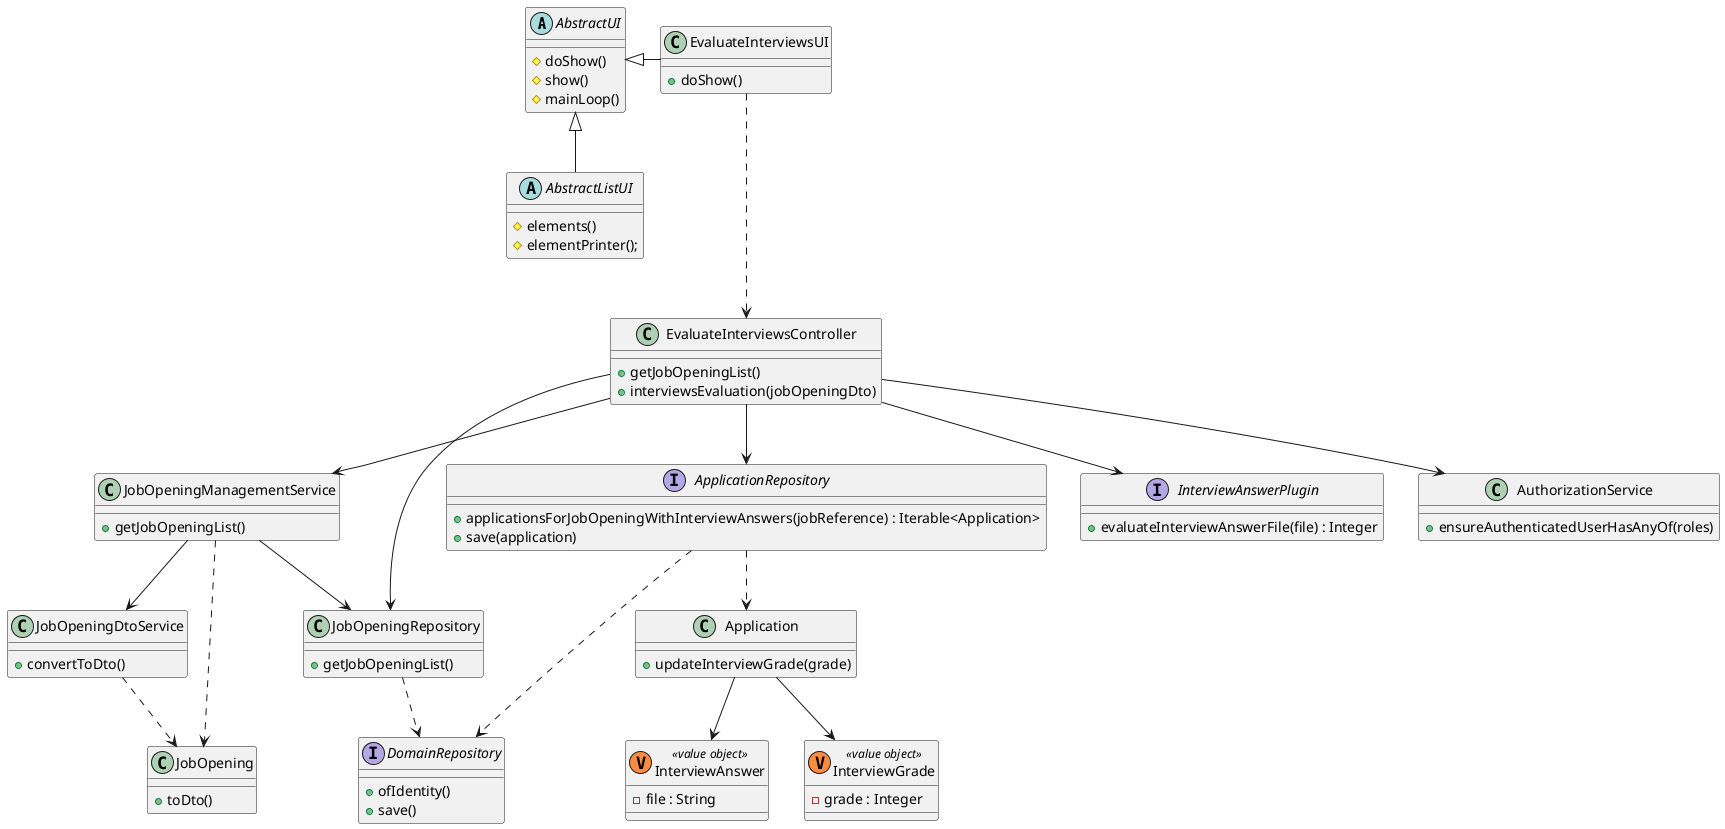@startuml


' Services

abstract class AbstractUI {
    # doShow()
    # show()
    # mainLoop()
}
abstract class AbstractListUI{
    # elements()
    # elementPrinter();
}
interface DomainRepository {
+ ofIdentity()
+ save()
}
class EvaluateInterviewsUI {
    + doShow()
}
class EvaluateInterviewsController  {
    + getJobOpeningList()
    + interviewsEvaluation(jobOpeningDto)
}

class JobOpeningManagementService {
    + getJobOpeningList()
}
class JobOpeningDtoService {
    + convertToDto()
}
class JobOpening{
    +toDto()
}

class JobOpeningRepository{
    +getJobOpeningList()
}
interface ApplicationRepository {
    + applicationsForJobOpeningWithInterviewAnswers(jobReference) : Iterable<Application>
    + save(application)
}

class Application {
+ updateInterviewGrade(grade)
}

interface InterviewAnswerPlugin {
+ evaluateInterviewAnswerFile(file) : Integer
}


class AuthorizationService {
    + ensureAuthenticatedUserHasAnyOf(roles)
}

class InterviewAnswer <<(V,#FF8B40) value object>> {
- file : String
}

class InterviewGrade <<(V,#FF8B40) value object>> {
- grade : Integer
}






AbstractUI <|-- AbstractListUI
AbstractUI <|- EvaluateInterviewsUI


EvaluateInterviewsUI .--> EvaluateInterviewsController

EvaluateInterviewsController --> AuthorizationService
EvaluateInterviewsController --> JobOpeningManagementService
EvaluateInterviewsController --> ApplicationRepository
EvaluateInterviewsController -->JobOpeningRepository
EvaluateInterviewsController --> InterviewAnswerPlugin


JobOpeningManagementService --> JobOpeningDtoService
JobOpeningManagementService ..> JobOpening
JobOpeningManagementService --> JobOpeningRepository

JobOpeningDtoService ..> JobOpening

JobOpeningRepository ..> DomainRepository

ApplicationRepository ..> DomainRepository
ApplicationRepository ..> Application

Application --> InterviewAnswer
Application --> InterviewGrade



@enduml